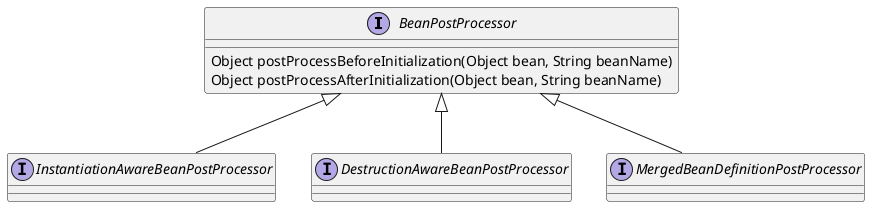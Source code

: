 @startuml

interface BeanPostProcessor{
Object postProcessBeforeInitialization(Object bean, String beanName)
Object postProcessAfterInitialization(Object bean, String beanName)
}
interface InstantiationAwareBeanPostProcessor
interface DestructionAwareBeanPostProcessor
interface MergedBeanDefinitionPostProcessor

BeanPostProcessor <|-- InstantiationAwareBeanPostProcessor
BeanPostProcessor <|-- DestructionAwareBeanPostProcessor
BeanPostProcessor <|-- MergedBeanDefinitionPostProcessor

@enduml